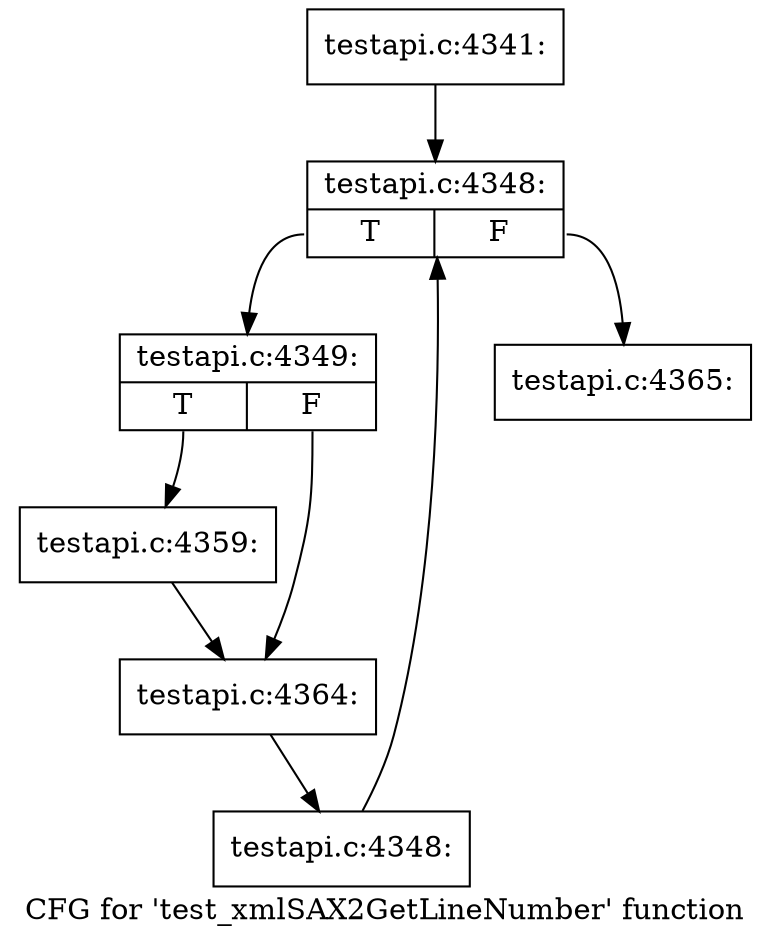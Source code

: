 digraph "CFG for 'test_xmlSAX2GetLineNumber' function" {
	label="CFG for 'test_xmlSAX2GetLineNumber' function";

	Node0x4296130 [shape=record,label="{testapi.c:4341:}"];
	Node0x4296130 -> Node0x4297b70;
	Node0x4297b70 [shape=record,label="{testapi.c:4348:|{<s0>T|<s1>F}}"];
	Node0x4297b70:s0 -> Node0x4297e50;
	Node0x4297b70:s1 -> Node0x42979d0;
	Node0x4297e50 [shape=record,label="{testapi.c:4349:|{<s0>T|<s1>F}}"];
	Node0x4297e50:s0 -> Node0x4298ca0;
	Node0x4297e50:s1 -> Node0x4298fd0;
	Node0x4298ca0 [shape=record,label="{testapi.c:4359:}"];
	Node0x4298ca0 -> Node0x4298fd0;
	Node0x4298fd0 [shape=record,label="{testapi.c:4364:}"];
	Node0x4298fd0 -> Node0x4297dc0;
	Node0x4297dc0 [shape=record,label="{testapi.c:4348:}"];
	Node0x4297dc0 -> Node0x4297b70;
	Node0x42979d0 [shape=record,label="{testapi.c:4365:}"];
}
